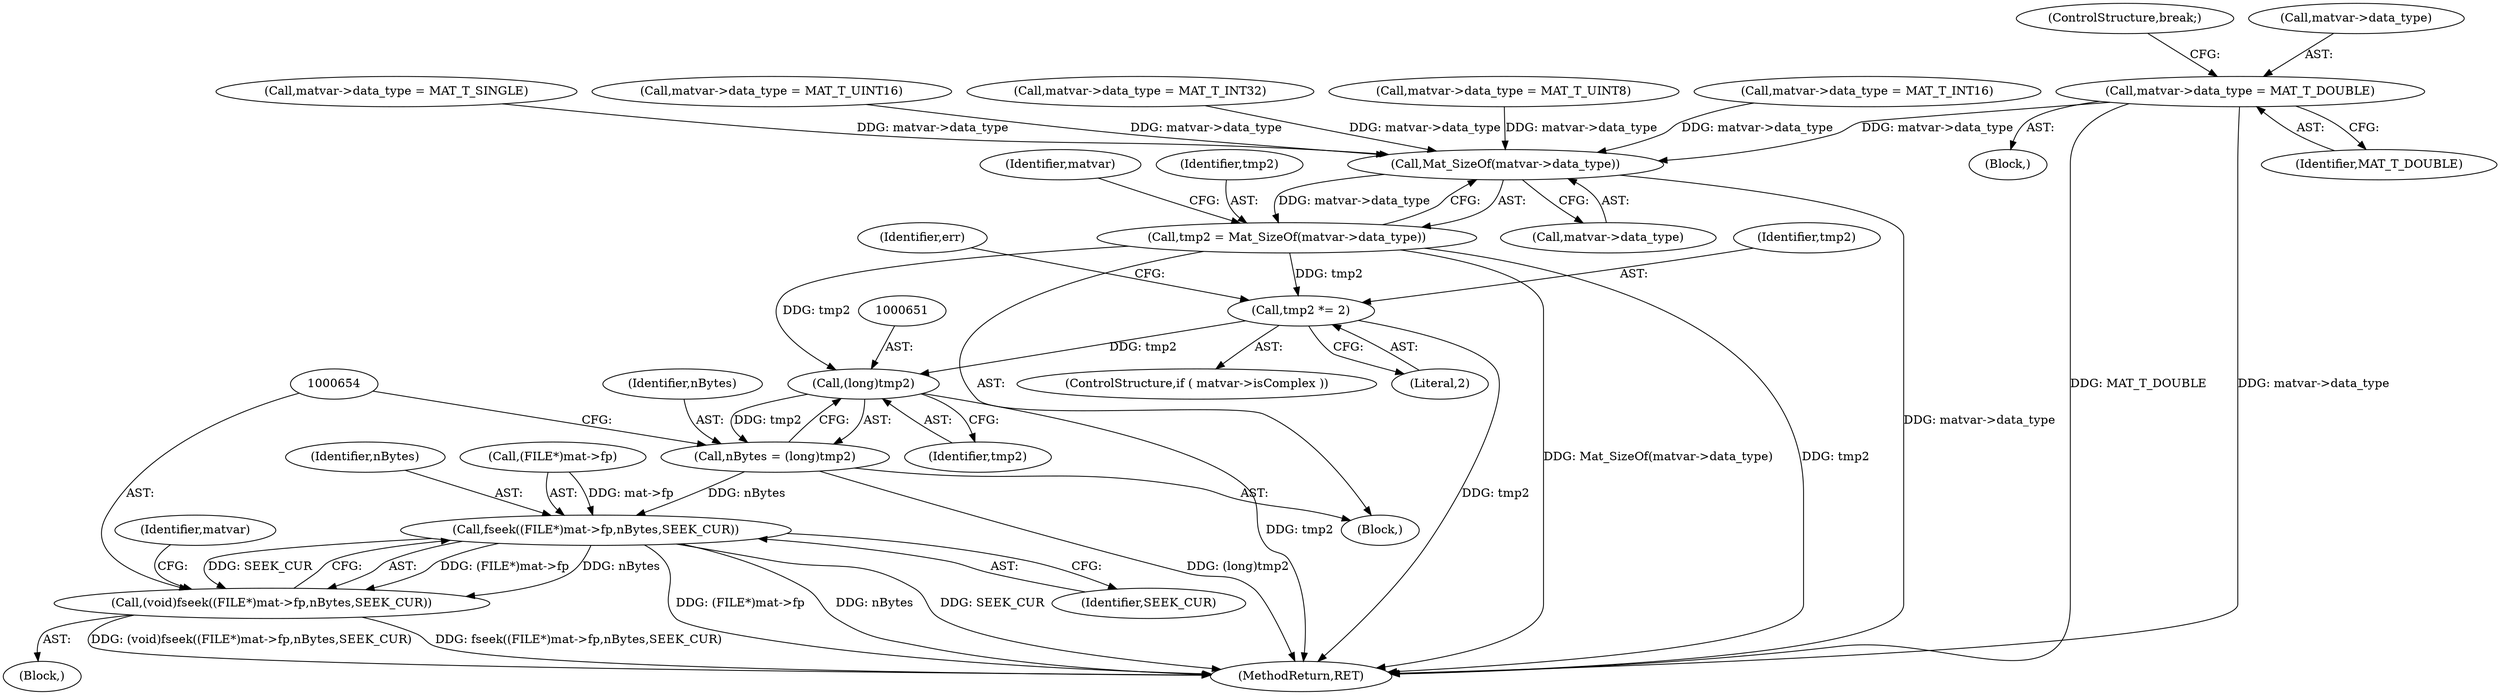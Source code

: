 digraph "0_matio_651a8e28099edb5fbb9e4e1d4d3238848f446c9a@pointer" {
"1000271" [label="(Call,matvar->data_type = MAT_T_DOUBLE)"];
"1000622" [label="(Call,Mat_SizeOf(matvar->data_type))"];
"1000620" [label="(Call,tmp2 = Mat_SizeOf(matvar->data_type))"];
"1000630" [label="(Call,tmp2 *= 2)"];
"1000650" [label="(Call,(long)tmp2)"];
"1000648" [label="(Call,nBytes = (long)tmp2)"];
"1000655" [label="(Call,fseek((FILE*)mat->fp,nBytes,SEEK_CUR))"];
"1000653" [label="(Call,(void)fseek((FILE*)mat->fp,nBytes,SEEK_CUR))"];
"1000632" [label="(Literal,2)"];
"1000626" [label="(ControlStructure,if ( matvar->isComplex ))"];
"1000278" [label="(Call,matvar->data_type = MAT_T_SINGLE)"];
"1000630" [label="(Call,tmp2 *= 2)"];
"1000653" [label="(Call,(void)fseek((FILE*)mat->fp,nBytes,SEEK_CUR))"];
"1000276" [label="(ControlStructure,break;)"];
"1000271" [label="(Call,matvar->data_type = MAT_T_DOUBLE)"];
"1000299" [label="(Call,matvar->data_type = MAT_T_UINT16)"];
"1000631" [label="(Identifier,tmp2)"];
"1000664" [label="(Identifier,matvar)"];
"1000617" [label="(Block,)"];
"1000656" [label="(Call,(FILE*)mat->fp)"];
"1000634" [label="(Identifier,err)"];
"1000665" [label="(MethodReturn,RET)"];
"1000650" [label="(Call,(long)tmp2)"];
"1000285" [label="(Call,matvar->data_type = MAT_T_INT32)"];
"1000275" [label="(Identifier,MAT_T_DOUBLE)"];
"1000628" [label="(Identifier,matvar)"];
"1000652" [label="(Identifier,tmp2)"];
"1000649" [label="(Identifier,nBytes)"];
"1000648" [label="(Call,nBytes = (long)tmp2)"];
"1000306" [label="(Call,matvar->data_type = MAT_T_UINT8)"];
"1000622" [label="(Call,Mat_SizeOf(matvar->data_type))"];
"1000269" [label="(Block,)"];
"1000623" [label="(Call,matvar->data_type)"];
"1000662" [label="(Identifier,SEEK_CUR)"];
"1000661" [label="(Identifier,nBytes)"];
"1000620" [label="(Call,tmp2 = Mat_SizeOf(matvar->data_type))"];
"1000621" [label="(Identifier,tmp2)"];
"1000655" [label="(Call,fseek((FILE*)mat->fp,nBytes,SEEK_CUR))"];
"1000109" [label="(Block,)"];
"1000292" [label="(Call,matvar->data_type = MAT_T_INT16)"];
"1000272" [label="(Call,matvar->data_type)"];
"1000271" -> "1000269"  [label="AST: "];
"1000271" -> "1000275"  [label="CFG: "];
"1000272" -> "1000271"  [label="AST: "];
"1000275" -> "1000271"  [label="AST: "];
"1000276" -> "1000271"  [label="CFG: "];
"1000271" -> "1000665"  [label="DDG: MAT_T_DOUBLE"];
"1000271" -> "1000665"  [label="DDG: matvar->data_type"];
"1000271" -> "1000622"  [label="DDG: matvar->data_type"];
"1000622" -> "1000620"  [label="AST: "];
"1000622" -> "1000623"  [label="CFG: "];
"1000623" -> "1000622"  [label="AST: "];
"1000620" -> "1000622"  [label="CFG: "];
"1000622" -> "1000665"  [label="DDG: matvar->data_type"];
"1000622" -> "1000620"  [label="DDG: matvar->data_type"];
"1000285" -> "1000622"  [label="DDG: matvar->data_type"];
"1000292" -> "1000622"  [label="DDG: matvar->data_type"];
"1000306" -> "1000622"  [label="DDG: matvar->data_type"];
"1000299" -> "1000622"  [label="DDG: matvar->data_type"];
"1000278" -> "1000622"  [label="DDG: matvar->data_type"];
"1000620" -> "1000617"  [label="AST: "];
"1000621" -> "1000620"  [label="AST: "];
"1000628" -> "1000620"  [label="CFG: "];
"1000620" -> "1000665"  [label="DDG: Mat_SizeOf(matvar->data_type)"];
"1000620" -> "1000665"  [label="DDG: tmp2"];
"1000620" -> "1000630"  [label="DDG: tmp2"];
"1000620" -> "1000650"  [label="DDG: tmp2"];
"1000630" -> "1000626"  [label="AST: "];
"1000630" -> "1000632"  [label="CFG: "];
"1000631" -> "1000630"  [label="AST: "];
"1000632" -> "1000630"  [label="AST: "];
"1000634" -> "1000630"  [label="CFG: "];
"1000630" -> "1000665"  [label="DDG: tmp2"];
"1000630" -> "1000650"  [label="DDG: tmp2"];
"1000650" -> "1000648"  [label="AST: "];
"1000650" -> "1000652"  [label="CFG: "];
"1000651" -> "1000650"  [label="AST: "];
"1000652" -> "1000650"  [label="AST: "];
"1000648" -> "1000650"  [label="CFG: "];
"1000650" -> "1000665"  [label="DDG: tmp2"];
"1000650" -> "1000648"  [label="DDG: tmp2"];
"1000648" -> "1000617"  [label="AST: "];
"1000649" -> "1000648"  [label="AST: "];
"1000654" -> "1000648"  [label="CFG: "];
"1000648" -> "1000665"  [label="DDG: (long)tmp2"];
"1000648" -> "1000655"  [label="DDG: nBytes"];
"1000655" -> "1000653"  [label="AST: "];
"1000655" -> "1000662"  [label="CFG: "];
"1000656" -> "1000655"  [label="AST: "];
"1000661" -> "1000655"  [label="AST: "];
"1000662" -> "1000655"  [label="AST: "];
"1000653" -> "1000655"  [label="CFG: "];
"1000655" -> "1000665"  [label="DDG: (FILE*)mat->fp"];
"1000655" -> "1000665"  [label="DDG: nBytes"];
"1000655" -> "1000665"  [label="DDG: SEEK_CUR"];
"1000655" -> "1000653"  [label="DDG: (FILE*)mat->fp"];
"1000655" -> "1000653"  [label="DDG: nBytes"];
"1000655" -> "1000653"  [label="DDG: SEEK_CUR"];
"1000656" -> "1000655"  [label="DDG: mat->fp"];
"1000653" -> "1000109"  [label="AST: "];
"1000654" -> "1000653"  [label="AST: "];
"1000664" -> "1000653"  [label="CFG: "];
"1000653" -> "1000665"  [label="DDG: fseek((FILE*)mat->fp,nBytes,SEEK_CUR)"];
"1000653" -> "1000665"  [label="DDG: (void)fseek((FILE*)mat->fp,nBytes,SEEK_CUR)"];
}
